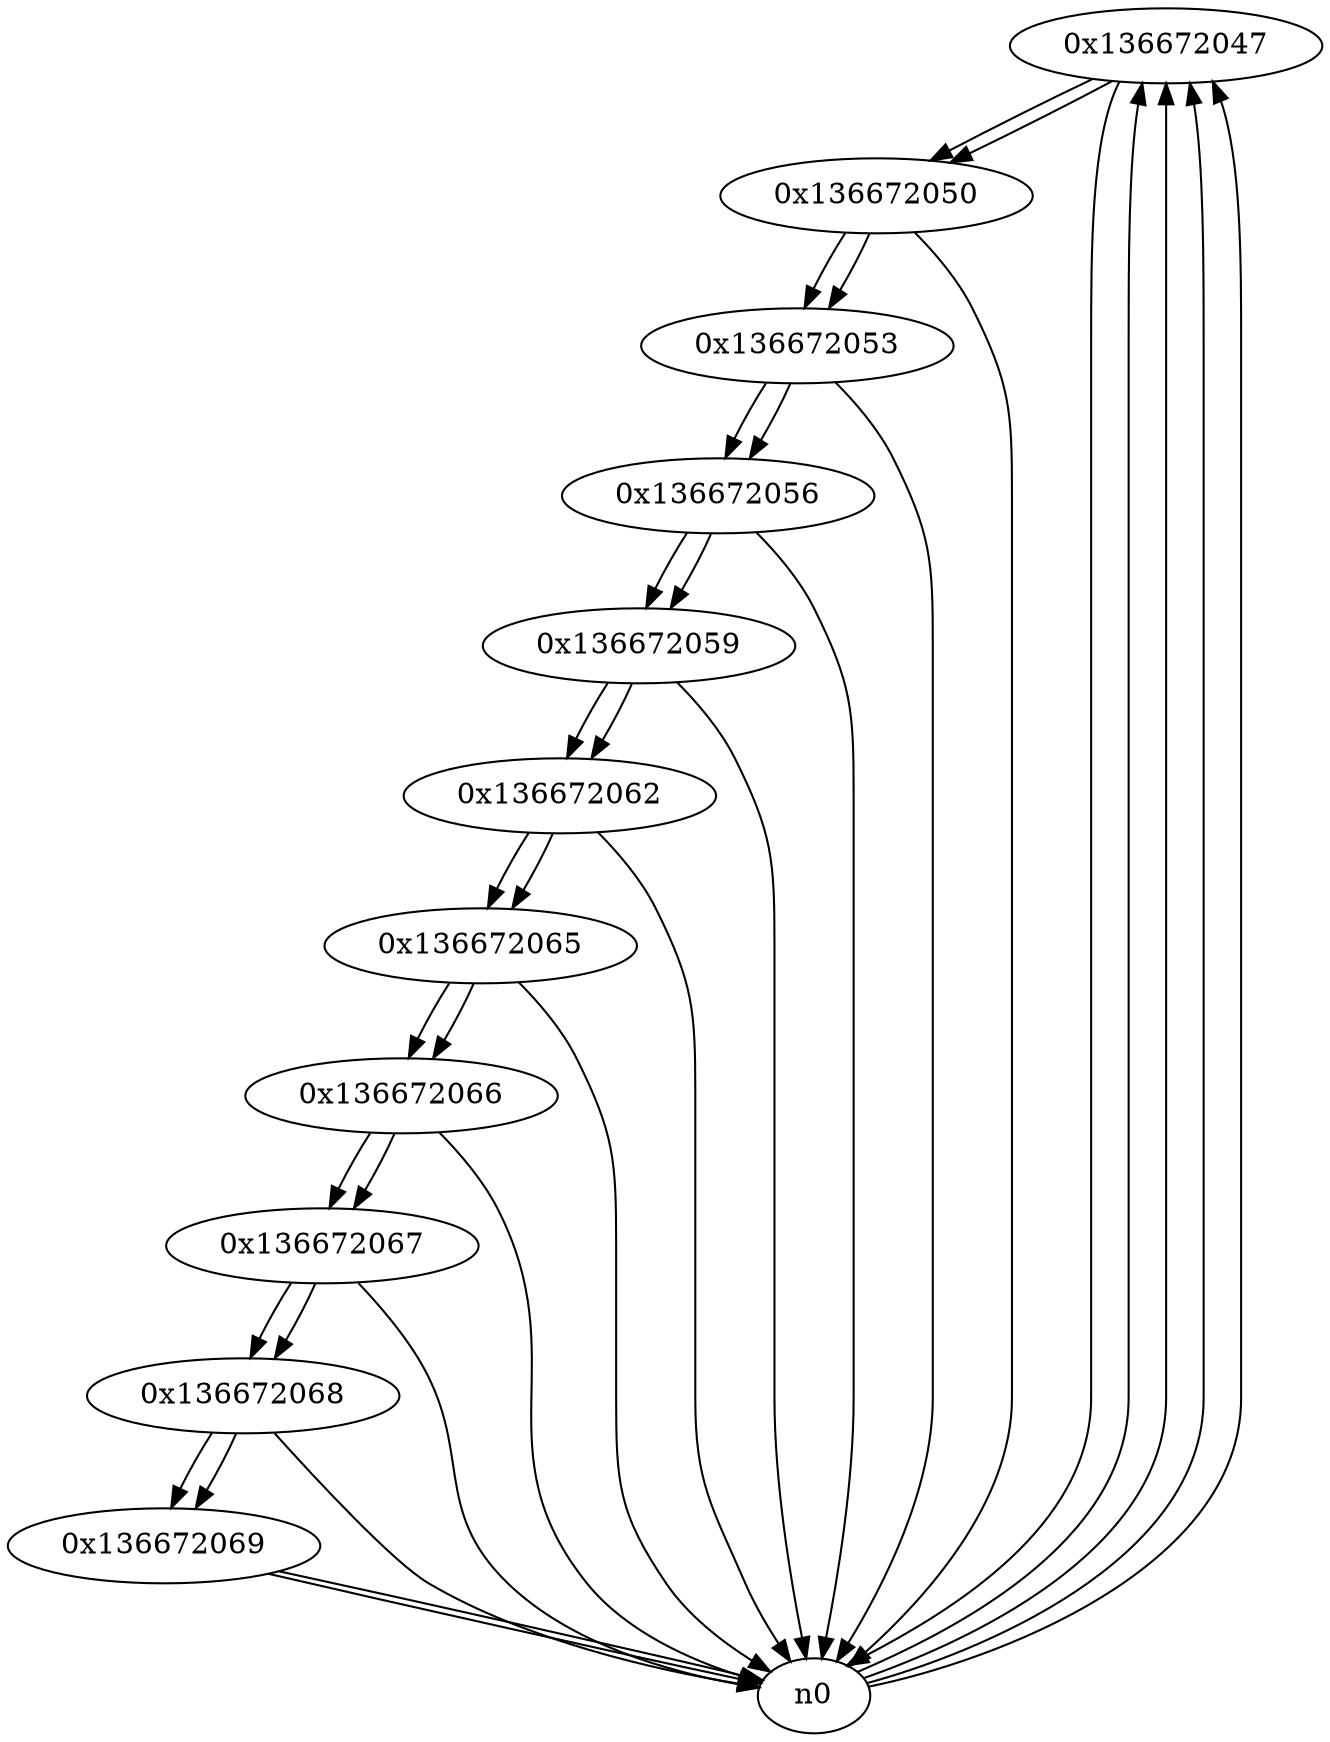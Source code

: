 digraph G{
/* nodes */
  n1 [label="0x136672047"]
  n2 [label="0x136672050"]
  n3 [label="0x136672053"]
  n4 [label="0x136672056"]
  n5 [label="0x136672059"]
  n6 [label="0x136672062"]
  n7 [label="0x136672065"]
  n8 [label="0x136672066"]
  n9 [label="0x136672067"]
  n10 [label="0x136672068"]
  n11 [label="0x136672069"]
/* edges */
n1 -> n2;
n1 -> n0;
n0 -> n1;
n0 -> n1;
n0 -> n1;
n0 -> n1;
n2 -> n3;
n2 -> n0;
n1 -> n2;
n3 -> n4;
n3 -> n0;
n2 -> n3;
n4 -> n5;
n4 -> n0;
n3 -> n4;
n5 -> n6;
n5 -> n0;
n4 -> n5;
n6 -> n7;
n6 -> n0;
n5 -> n6;
n7 -> n8;
n7 -> n0;
n6 -> n7;
n8 -> n9;
n8 -> n0;
n7 -> n8;
n9 -> n10;
n9 -> n0;
n8 -> n9;
n10 -> n11;
n10 -> n0;
n9 -> n10;
n11 -> n0;
n11 -> n0;
n10 -> n11;
}
